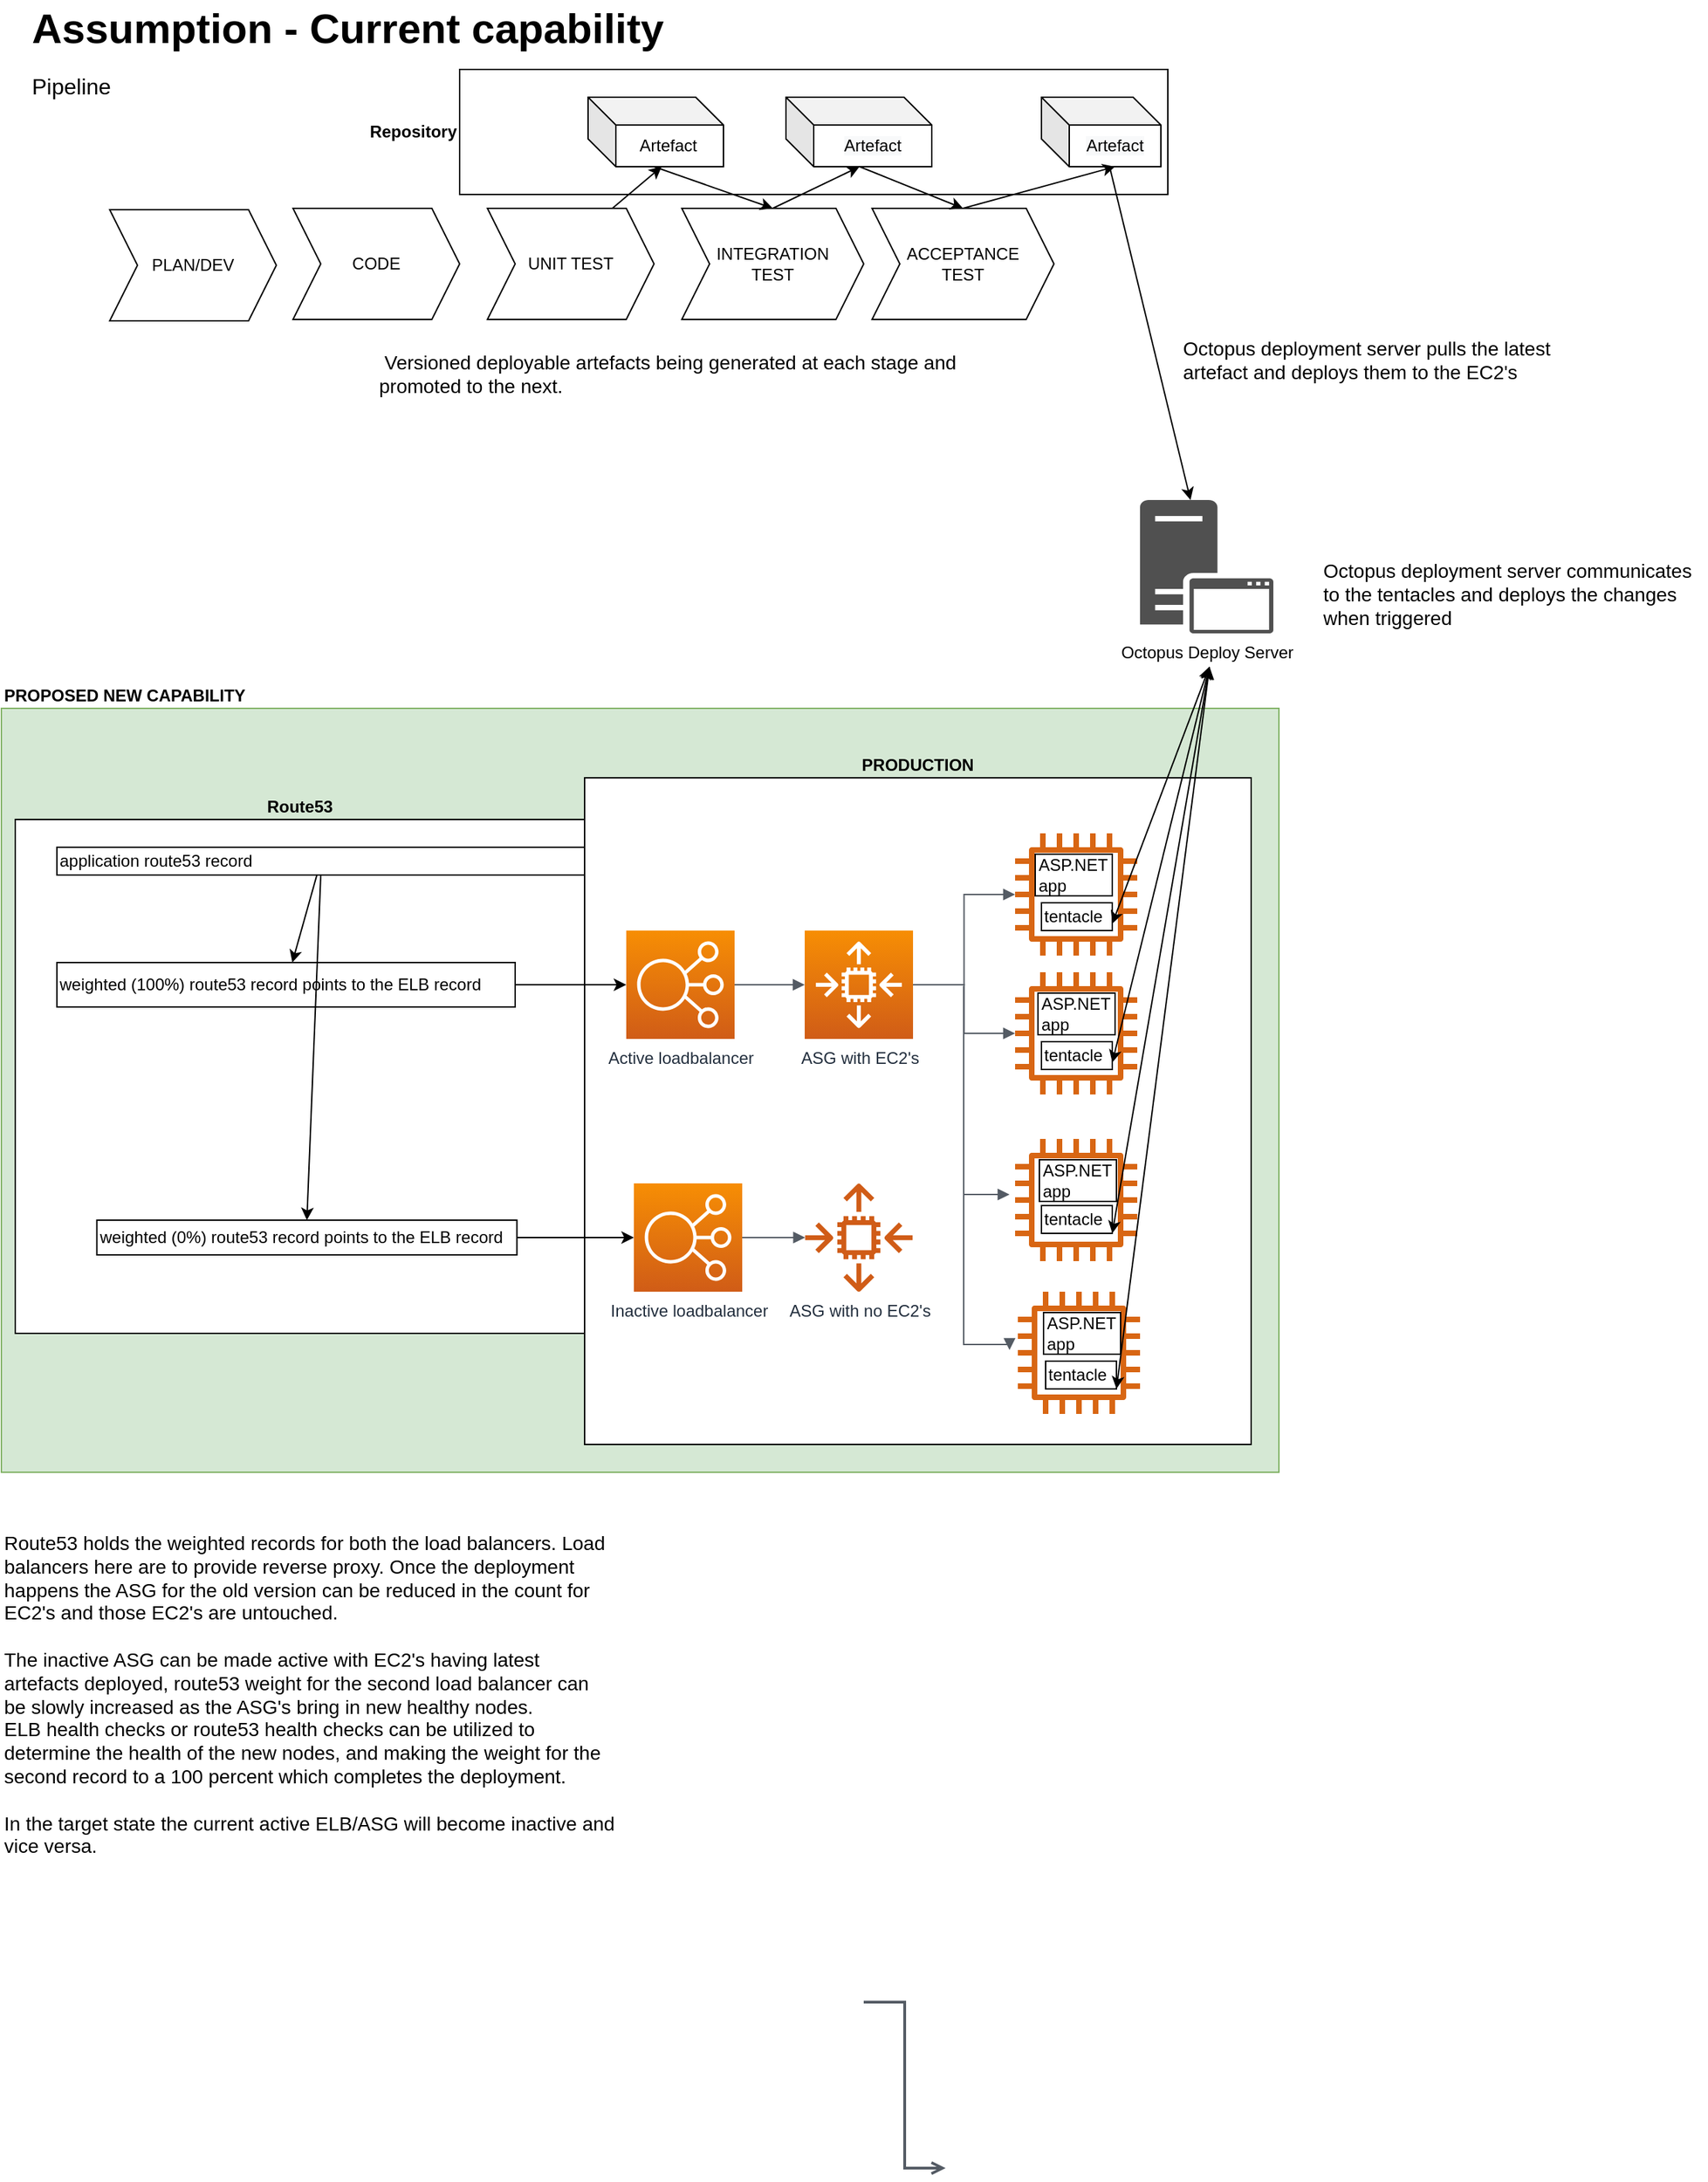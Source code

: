 <mxfile version="13.7.7" type="github" pages="2">
  <diagram id="Ht1M8jgEwFfnCIfOTk4-" name="Solution-1">
    <mxGraphModel dx="782" dy="469" grid="1" gridSize="10" guides="1" tooltips="1" connect="1" arrows="1" fold="1" page="1" pageScale="1" pageWidth="1169" pageHeight="827" math="0" shadow="0">
      <root>
        <mxCell id="0" />
        <mxCell id="1" parent="0" />
        <mxCell id="fXW_CVcF90TKpjmfVYOq-1" value="PROPOSED NEW CAPABILITY" style="rounded=0;whiteSpace=wrap;html=1;align=left;labelPosition=center;verticalLabelPosition=top;verticalAlign=bottom;fontStyle=1;fillColor=#d5e8d4;strokeColor=#82b366;" vertex="1" parent="1">
          <mxGeometry x="20" y="540" width="920" height="550" as="geometry" />
        </mxCell>
        <mxCell id="2vR9hvd_AX73qNvxzZPH-1" value="PRODUCTION" style="whiteSpace=wrap;html=1;aspect=fixed;align=center;fontStyle=1;labelPosition=center;verticalLabelPosition=top;verticalAlign=bottom;" vertex="1" parent="1">
          <mxGeometry x="440" y="590" width="480" height="480" as="geometry" />
        </mxCell>
        <mxCell id="VLLBcXMZJe62vzT6Zpj2-23" value="Repository" style="rounded=0;whiteSpace=wrap;html=1;align=right;labelPosition=left;verticalLabelPosition=middle;verticalAlign=middle;fontStyle=1" vertex="1" parent="1">
          <mxGeometry x="350" y="80" width="510" height="90" as="geometry" />
        </mxCell>
        <mxCell id="-QjtrjUzRDEMRZ5MF8oH-47" value="Assumption - Current capability" style="text;html=1;resizable=0;points=[];autosize=1;align=left;verticalAlign=top;spacingTop=-4;fontSize=30;fontStyle=1" parent="1" vertex="1">
          <mxGeometry x="40" y="30" width="470" height="40" as="geometry" />
        </mxCell>
        <mxCell id="-QjtrjUzRDEMRZ5MF8oH-48" value="Pipeline" style="text;html=1;resizable=0;points=[];autosize=1;align=left;verticalAlign=top;spacingTop=-4;fontSize=16" parent="1" vertex="1">
          <mxGeometry x="40" y="80" width="70" height="20" as="geometry" />
        </mxCell>
        <mxCell id="jZVaUwOg5UY3L9NAnvdq-49" value="" style="edgeStyle=elbowEdgeStyle;rounded=0;orthogonalLoop=1;jettySize=auto;html=1;endArrow=open;endFill=0;strokeColor=#545B64;strokeWidth=2;fontSize=14;" parent="1" edge="1">
          <mxGeometry relative="1" as="geometry">
            <mxPoint x="700" y="1591" as="targetPoint" />
            <mxPoint x="641" y="1471.5" as="sourcePoint" />
          </mxGeometry>
        </mxCell>
        <mxCell id="VLLBcXMZJe62vzT6Zpj2-1" value="PLAN/DEV&lt;br&gt;" style="shape=step;perimeter=stepPerimeter;whiteSpace=wrap;html=1;fixedSize=1;" vertex="1" parent="1">
          <mxGeometry x="98" y="181" width="120" height="80" as="geometry" />
        </mxCell>
        <mxCell id="VLLBcXMZJe62vzT6Zpj2-2" value="CODE" style="shape=step;perimeter=stepPerimeter;whiteSpace=wrap;html=1;fixedSize=1;" vertex="1" parent="1">
          <mxGeometry x="230" y="180" width="120" height="80" as="geometry" />
        </mxCell>
        <mxCell id="VLLBcXMZJe62vzT6Zpj2-3" value="UNIT TEST" style="shape=step;perimeter=stepPerimeter;whiteSpace=wrap;html=1;fixedSize=1;" vertex="1" parent="1">
          <mxGeometry x="370" y="180" width="120" height="80" as="geometry" />
        </mxCell>
        <mxCell id="VLLBcXMZJe62vzT6Zpj2-4" value="INTEGRATION&lt;br&gt;TEST" style="shape=step;perimeter=stepPerimeter;whiteSpace=wrap;html=1;fixedSize=1;" vertex="1" parent="1">
          <mxGeometry x="510" y="180" width="131" height="80" as="geometry" />
        </mxCell>
        <mxCell id="VLLBcXMZJe62vzT6Zpj2-5" value="ACCEPTANCE&lt;br&gt;TEST" style="shape=step;perimeter=stepPerimeter;whiteSpace=wrap;html=1;fixedSize=1;" vertex="1" parent="1">
          <mxGeometry x="647" y="180" width="131" height="80" as="geometry" />
        </mxCell>
        <mxCell id="VLLBcXMZJe62vzT6Zpj2-6" value="Artefact&amp;nbsp;" style="shape=cube;whiteSpace=wrap;html=1;boundedLbl=1;backgroundOutline=1;darkOpacity=0.05;darkOpacity2=0.1;" vertex="1" parent="1">
          <mxGeometry x="442.5" y="100" width="97.5" height="50" as="geometry" />
        </mxCell>
        <mxCell id="VLLBcXMZJe62vzT6Zpj2-7" value="&#xa;&#xa;&lt;span style=&quot;color: rgb(0, 0, 0); font-family: helvetica; font-size: 12px; font-style: normal; font-weight: 400; letter-spacing: normal; text-align: center; text-indent: 0px; text-transform: none; word-spacing: 0px; background-color: rgb(248, 249, 250); display: inline; float: none;&quot;&gt;Artefact&lt;/span&gt;&#xa;&#xa;" style="shape=cube;whiteSpace=wrap;html=1;boundedLbl=1;backgroundOutline=1;darkOpacity=0.05;darkOpacity2=0.1;" vertex="1" parent="1">
          <mxGeometry x="585" y="100" width="105" height="50" as="geometry" />
        </mxCell>
        <mxCell id="VLLBcXMZJe62vzT6Zpj2-8" value="&#xa;&#xa;&lt;span style=&quot;color: rgb(0, 0, 0); font-family: helvetica; font-size: 12px; font-style: normal; font-weight: 400; letter-spacing: normal; text-align: center; text-indent: 0px; text-transform: none; word-spacing: 0px; background-color: rgb(248, 249, 250); display: inline; float: none;&quot;&gt;Artefact&lt;/span&gt;&#xa;&#xa;" style="shape=cube;whiteSpace=wrap;html=1;boundedLbl=1;backgroundOutline=1;darkOpacity=0.05;darkOpacity2=0.1;" vertex="1" parent="1">
          <mxGeometry x="769" y="100" width="86" height="50" as="geometry" />
        </mxCell>
        <mxCell id="VLLBcXMZJe62vzT6Zpj2-25" value="" style="endArrow=classic;html=1;strokeColor=#000000;exitX=0.75;exitY=0;exitDx=0;exitDy=0;entryX=0;entryY=0;entryDx=53;entryDy=50;entryPerimeter=0;" edge="1" parent="1" source="VLLBcXMZJe62vzT6Zpj2-3" target="VLLBcXMZJe62vzT6Zpj2-6">
          <mxGeometry width="50" height="50" relative="1" as="geometry">
            <mxPoint x="470" y="250" as="sourcePoint" />
            <mxPoint x="520" y="200" as="targetPoint" />
          </mxGeometry>
        </mxCell>
        <mxCell id="VLLBcXMZJe62vzT6Zpj2-26" value="" style="endArrow=classic;html=1;strokeColor=#000000;entryX=0.5;entryY=0;entryDx=0;entryDy=0;" edge="1" parent="1" target="VLLBcXMZJe62vzT6Zpj2-4">
          <mxGeometry width="50" height="50" relative="1" as="geometry">
            <mxPoint x="490" y="150" as="sourcePoint" />
            <mxPoint x="520" y="200" as="targetPoint" />
          </mxGeometry>
        </mxCell>
        <mxCell id="VLLBcXMZJe62vzT6Zpj2-27" value="" style="endArrow=classic;html=1;strokeColor=#000000;exitX=0.5;exitY=0;exitDx=0;exitDy=0;entryX=0;entryY=0;entryDx=53;entryDy=50;entryPerimeter=0;" edge="1" parent="1" source="VLLBcXMZJe62vzT6Zpj2-4" target="VLLBcXMZJe62vzT6Zpj2-7">
          <mxGeometry width="50" height="50" relative="1" as="geometry">
            <mxPoint x="470" y="250" as="sourcePoint" />
            <mxPoint x="520" y="200" as="targetPoint" />
          </mxGeometry>
        </mxCell>
        <mxCell id="VLLBcXMZJe62vzT6Zpj2-28" value="" style="endArrow=classic;html=1;strokeColor=#000000;exitX=0;exitY=0;exitDx=53;exitDy=50;entryX=0.5;entryY=0;entryDx=0;entryDy=0;exitPerimeter=0;" edge="1" parent="1" source="VLLBcXMZJe62vzT6Zpj2-7" target="VLLBcXMZJe62vzT6Zpj2-5">
          <mxGeometry width="50" height="50" relative="1" as="geometry">
            <mxPoint x="470" y="250" as="sourcePoint" />
            <mxPoint x="520" y="200" as="targetPoint" />
          </mxGeometry>
        </mxCell>
        <mxCell id="VLLBcXMZJe62vzT6Zpj2-29" value="" style="endArrow=classic;html=1;strokeColor=#000000;exitX=0.5;exitY=0;exitDx=0;exitDy=0;entryX=0;entryY=0;entryDx=53;entryDy=50;entryPerimeter=0;" edge="1" parent="1" source="VLLBcXMZJe62vzT6Zpj2-5" target="VLLBcXMZJe62vzT6Zpj2-8">
          <mxGeometry width="50" height="50" relative="1" as="geometry">
            <mxPoint x="470" y="250" as="sourcePoint" />
            <mxPoint x="520" y="200" as="targetPoint" />
          </mxGeometry>
        </mxCell>
        <mxCell id="VLLBcXMZJe62vzT6Zpj2-30" value="&amp;nbsp;Versioned deployable artefacts being generated at each stage and&amp;nbsp; promoted to the next." style="text;html=1;align=left;verticalAlign=top;spacingTop=-4;fontSize=14;labelBackgroundColor=none;whiteSpace=wrap;" vertex="1" parent="1">
          <mxGeometry x="290" y="280" width="449" height="70" as="geometry" />
        </mxCell>
        <mxCell id="VLLBcXMZJe62vzT6Zpj2-31" value="Octopus Deploy Server" style="pointerEvents=1;shadow=0;dashed=0;html=1;strokeColor=none;fillColor=#505050;labelPosition=center;verticalLabelPosition=bottom;verticalAlign=top;outlineConnect=0;align=center;shape=mxgraph.office.servers.application_server;" vertex="1" parent="1">
          <mxGeometry x="840" y="390" width="96" height="96" as="geometry" />
        </mxCell>
        <mxCell id="VLLBcXMZJe62vzT6Zpj2-32" value="" style="endArrow=classic;html=1;strokeColor=#000000;" edge="1" parent="1" source="VLLBcXMZJe62vzT6Zpj2-8" target="VLLBcXMZJe62vzT6Zpj2-31">
          <mxGeometry width="50" height="50" relative="1" as="geometry">
            <mxPoint x="540" y="350" as="sourcePoint" />
            <mxPoint x="590" y="300" as="targetPoint" />
          </mxGeometry>
        </mxCell>
        <mxCell id="VLLBcXMZJe62vzT6Zpj2-33" value="Octopus deployment server pulls the latest artefact and deploys them to the EC2&#39;s" style="text;html=1;align=left;verticalAlign=top;spacingTop=-4;fontSize=14;labelBackgroundColor=none;whiteSpace=wrap;rotation=0;" vertex="1" parent="1">
          <mxGeometry x="869" y="270" width="278" height="50" as="geometry" />
        </mxCell>
        <mxCell id="VLLBcXMZJe62vzT6Zpj2-34" value="" style="outlineConnect=0;fontColor=#232F3E;gradientColor=none;fillColor=#D86613;strokeColor=none;dashed=0;verticalLabelPosition=bottom;verticalAlign=top;align=center;html=1;fontSize=12;fontStyle=0;aspect=fixed;pointerEvents=1;shape=mxgraph.aws4.instance2;" vertex="1" parent="1">
          <mxGeometry x="750" y="630" width="88" height="88" as="geometry" />
        </mxCell>
        <mxCell id="VLLBcXMZJe62vzT6Zpj2-35" value="" style="outlineConnect=0;fontColor=#232F3E;gradientColor=none;fillColor=#D86613;strokeColor=none;dashed=0;verticalLabelPosition=bottom;verticalAlign=top;align=center;html=1;fontSize=12;fontStyle=0;aspect=fixed;pointerEvents=1;shape=mxgraph.aws4.instance2;" vertex="1" parent="1">
          <mxGeometry x="750" y="730" width="88" height="88" as="geometry" />
        </mxCell>
        <mxCell id="VLLBcXMZJe62vzT6Zpj2-36" value="" style="outlineConnect=0;fontColor=#232F3E;gradientColor=none;fillColor=#D86613;strokeColor=none;dashed=0;verticalLabelPosition=bottom;verticalAlign=top;align=center;html=1;fontSize=12;fontStyle=0;aspect=fixed;pointerEvents=1;shape=mxgraph.aws4.instance2;" vertex="1" parent="1">
          <mxGeometry x="750" y="850" width="88" height="88" as="geometry" />
        </mxCell>
        <mxCell id="VLLBcXMZJe62vzT6Zpj2-37" value="" style="outlineConnect=0;fontColor=#232F3E;gradientColor=none;fillColor=#D86613;strokeColor=none;dashed=0;verticalLabelPosition=bottom;verticalAlign=top;align=center;html=1;fontSize=12;fontStyle=0;aspect=fixed;pointerEvents=1;shape=mxgraph.aws4.instance2;" vertex="1" parent="1">
          <mxGeometry x="752" y="960" width="88" height="88" as="geometry" />
        </mxCell>
        <mxCell id="VLLBcXMZJe62vzT6Zpj2-40" value="tentacle" style="rounded=0;whiteSpace=wrap;html=1;align=left;" vertex="1" parent="1">
          <mxGeometry x="769" y="680" width="51" height="20" as="geometry" />
        </mxCell>
        <mxCell id="VLLBcXMZJe62vzT6Zpj2-42" value="&lt;span&gt;tentacle&lt;/span&gt;" style="rounded=0;whiteSpace=wrap;html=1;align=left;" vertex="1" parent="1">
          <mxGeometry x="769" y="780" width="51" height="20" as="geometry" />
        </mxCell>
        <mxCell id="VLLBcXMZJe62vzT6Zpj2-47" value="&lt;span&gt;tentacle&lt;/span&gt;" style="rounded=0;whiteSpace=wrap;html=1;align=left;" vertex="1" parent="1">
          <mxGeometry x="769" y="898" width="51" height="20" as="geometry" />
        </mxCell>
        <mxCell id="VLLBcXMZJe62vzT6Zpj2-49" value="&lt;span&gt;tentacle&lt;/span&gt;" style="rounded=0;whiteSpace=wrap;html=1;align=left;" vertex="1" parent="1">
          <mxGeometry x="772" y="1010" width="51" height="20" as="geometry" />
        </mxCell>
        <mxCell id="VLLBcXMZJe62vzT6Zpj2-50" value="" style="endArrow=classic;startArrow=classic;html=1;strokeColor=#000000;exitX=1;exitY=0.75;exitDx=0;exitDy=0;" edge="1" parent="1" source="VLLBcXMZJe62vzT6Zpj2-40">
          <mxGeometry width="50" height="50" relative="1" as="geometry">
            <mxPoint x="840" y="560" as="sourcePoint" />
            <mxPoint x="890" y="510" as="targetPoint" />
          </mxGeometry>
        </mxCell>
        <mxCell id="VLLBcXMZJe62vzT6Zpj2-51" value="" style="endArrow=classic;startArrow=classic;html=1;strokeColor=#000000;exitX=1;exitY=0.75;exitDx=0;exitDy=0;" edge="1" parent="1" source="VLLBcXMZJe62vzT6Zpj2-42">
          <mxGeometry width="50" height="50" relative="1" as="geometry">
            <mxPoint x="830" y="705" as="sourcePoint" />
            <mxPoint x="890" y="510" as="targetPoint" />
          </mxGeometry>
        </mxCell>
        <mxCell id="VLLBcXMZJe62vzT6Zpj2-52" value="" style="endArrow=classic;startArrow=classic;html=1;strokeColor=#000000;exitX=1;exitY=1;exitDx=0;exitDy=0;" edge="1" parent="1" source="VLLBcXMZJe62vzT6Zpj2-47">
          <mxGeometry width="50" height="50" relative="1" as="geometry">
            <mxPoint x="840" y="715" as="sourcePoint" />
            <mxPoint x="890" y="510" as="targetPoint" />
          </mxGeometry>
        </mxCell>
        <mxCell id="VLLBcXMZJe62vzT6Zpj2-53" value="" style="endArrow=classic;startArrow=classic;html=1;strokeColor=#000000;exitX=1;exitY=1;exitDx=0;exitDy=0;" edge="1" parent="1" source="VLLBcXMZJe62vzT6Zpj2-49">
          <mxGeometry width="50" height="50" relative="1" as="geometry">
            <mxPoint x="850" y="725" as="sourcePoint" />
            <mxPoint x="890" y="510" as="targetPoint" />
          </mxGeometry>
        </mxCell>
        <mxCell id="VLLBcXMZJe62vzT6Zpj2-55" value="Octopus deployment server communicates to the tentacles and deploys the changes when triggered" style="text;html=1;align=left;verticalAlign=top;spacingTop=-4;fontSize=14;labelBackgroundColor=none;whiteSpace=wrap;" vertex="1" parent="1">
          <mxGeometry x="970" y="430" width="278" height="60" as="geometry" />
        </mxCell>
        <mxCell id="VLLBcXMZJe62vzT6Zpj2-56" value="ASP.NET&lt;br&gt;app" style="rounded=0;whiteSpace=wrap;html=1;align=left;" vertex="1" parent="1">
          <mxGeometry x="764.5" y="645" width="55.5" height="30" as="geometry" />
        </mxCell>
        <mxCell id="VLLBcXMZJe62vzT6Zpj2-57" value="ASP.NET&lt;br&gt;app" style="rounded=0;whiteSpace=wrap;html=1;align=left;" vertex="1" parent="1">
          <mxGeometry x="766.5" y="745" width="55.5" height="30" as="geometry" />
        </mxCell>
        <mxCell id="VLLBcXMZJe62vzT6Zpj2-58" value="ASP.NET&lt;br&gt;app" style="rounded=0;whiteSpace=wrap;html=1;align=left;" vertex="1" parent="1">
          <mxGeometry x="767.5" y="865" width="55.5" height="30" as="geometry" />
        </mxCell>
        <mxCell id="VLLBcXMZJe62vzT6Zpj2-59" value="ASP.NET&lt;br&gt;app" style="rounded=0;whiteSpace=wrap;html=1;align=left;" vertex="1" parent="1">
          <mxGeometry x="770.5" y="975" width="55.5" height="30" as="geometry" />
        </mxCell>
        <mxCell id="VLLBcXMZJe62vzT6Zpj2-60" value="ASG with EC2&#39;s" style="outlineConnect=0;fontColor=#232F3E;gradientColor=#F78E04;gradientDirection=north;fillColor=#D05C17;strokeColor=#ffffff;dashed=0;verticalLabelPosition=bottom;verticalAlign=top;align=center;html=1;fontSize=12;fontStyle=0;aspect=fixed;shape=mxgraph.aws4.resourceIcon;resIcon=mxgraph.aws4.auto_scaling2;" vertex="1" parent="1">
          <mxGeometry x="598.5" y="700" width="78" height="78" as="geometry" />
        </mxCell>
        <mxCell id="VLLBcXMZJe62vzT6Zpj2-61" value="ASG with no EC2&#39;s" style="outlineConnect=0;fontColor=#232F3E;gradientColor=none;fillColor=#D05C17;strokeColor=none;dashed=0;verticalLabelPosition=bottom;verticalAlign=top;align=center;html=1;fontSize=12;fontStyle=0;aspect=fixed;pointerEvents=1;shape=mxgraph.aws4.auto_scaling2;" vertex="1" parent="1">
          <mxGeometry x="598.5" y="882" width="78" height="78" as="geometry" />
        </mxCell>
        <mxCell id="VLLBcXMZJe62vzT6Zpj2-62" value="Active loadbalancer" style="outlineConnect=0;fontColor=#232F3E;gradientColor=#F78E04;gradientDirection=north;fillColor=#D05C17;strokeColor=#ffffff;dashed=0;verticalLabelPosition=bottom;verticalAlign=top;align=center;html=1;fontSize=12;fontStyle=0;aspect=fixed;shape=mxgraph.aws4.resourceIcon;resIcon=mxgraph.aws4.elastic_load_balancing;" vertex="1" parent="1">
          <mxGeometry x="470" y="700" width="78" height="78" as="geometry" />
        </mxCell>
        <mxCell id="VLLBcXMZJe62vzT6Zpj2-63" value="Inactive loadbalancer" style="outlineConnect=0;fontColor=#232F3E;gradientColor=#F78E04;gradientDirection=north;fillColor=#D05C17;strokeColor=#ffffff;dashed=0;verticalLabelPosition=bottom;verticalAlign=top;align=center;html=1;fontSize=12;fontStyle=0;aspect=fixed;shape=mxgraph.aws4.resourceIcon;resIcon=mxgraph.aws4.elastic_load_balancing;" vertex="1" parent="1">
          <mxGeometry x="475.5" y="882" width="78" height="78" as="geometry" />
        </mxCell>
        <mxCell id="VLLBcXMZJe62vzT6Zpj2-64" value="" style="edgeStyle=orthogonalEdgeStyle;html=1;endArrow=block;elbow=vertical;startArrow=none;endFill=1;strokeColor=#545B64;rounded=0;" edge="1" parent="1" source="VLLBcXMZJe62vzT6Zpj2-62" target="VLLBcXMZJe62vzT6Zpj2-60">
          <mxGeometry width="100" relative="1" as="geometry">
            <mxPoint x="480" y="810" as="sourcePoint" />
            <mxPoint x="580" y="810" as="targetPoint" />
          </mxGeometry>
        </mxCell>
        <mxCell id="VLLBcXMZJe62vzT6Zpj2-66" value="" style="edgeStyle=orthogonalEdgeStyle;html=1;endArrow=block;elbow=vertical;startArrow=none;endFill=1;strokeColor=#545B64;rounded=0;" edge="1" parent="1" source="VLLBcXMZJe62vzT6Zpj2-60" target="VLLBcXMZJe62vzT6Zpj2-34">
          <mxGeometry width="100" relative="1" as="geometry">
            <mxPoint x="710" y="660" as="sourcePoint" />
            <mxPoint x="760.5" y="660" as="targetPoint" />
          </mxGeometry>
        </mxCell>
        <mxCell id="VLLBcXMZJe62vzT6Zpj2-67" value="" style="edgeStyle=orthogonalEdgeStyle;html=1;endArrow=block;elbow=vertical;startArrow=none;endFill=1;strokeColor=#545B64;rounded=0;" edge="1" parent="1" source="VLLBcXMZJe62vzT6Zpj2-60" target="VLLBcXMZJe62vzT6Zpj2-35">
          <mxGeometry width="100" relative="1" as="geometry">
            <mxPoint x="710" y="790" as="sourcePoint" />
            <mxPoint x="760.5" y="790" as="targetPoint" />
          </mxGeometry>
        </mxCell>
        <mxCell id="VLLBcXMZJe62vzT6Zpj2-68" value="" style="edgeStyle=orthogonalEdgeStyle;html=1;endArrow=block;elbow=vertical;startArrow=none;endFill=1;strokeColor=#545B64;rounded=0;" edge="1" parent="1">
          <mxGeometry width="100" relative="1" as="geometry">
            <mxPoint x="713" y="740" as="sourcePoint" />
            <mxPoint x="746" y="890" as="targetPoint" />
            <Array as="points">
              <mxPoint x="713" y="890" />
            </Array>
          </mxGeometry>
        </mxCell>
        <mxCell id="VLLBcXMZJe62vzT6Zpj2-69" value="" style="edgeStyle=orthogonalEdgeStyle;html=1;endArrow=block;elbow=vertical;startArrow=none;endFill=1;strokeColor=#545B64;rounded=0;" edge="1" parent="1">
          <mxGeometry width="100" relative="1" as="geometry">
            <mxPoint x="713" y="740" as="sourcePoint" />
            <mxPoint x="746" y="1002" as="targetPoint" />
            <Array as="points">
              <mxPoint x="713" y="998" />
              <mxPoint x="746" y="998" />
            </Array>
          </mxGeometry>
        </mxCell>
        <mxCell id="VLLBcXMZJe62vzT6Zpj2-70" value="" style="edgeStyle=orthogonalEdgeStyle;html=1;endArrow=block;elbow=vertical;startArrow=none;endFill=1;strokeColor=#545B64;rounded=0;" edge="1" parent="1" source="VLLBcXMZJe62vzT6Zpj2-63" target="VLLBcXMZJe62vzT6Zpj2-61">
          <mxGeometry width="100" relative="1" as="geometry">
            <mxPoint x="558" y="749" as="sourcePoint" />
            <mxPoint x="608.5" y="749" as="targetPoint" />
          </mxGeometry>
        </mxCell>
        <mxCell id="VLLBcXMZJe62vzT6Zpj2-72" value="Route53" style="rounded=0;whiteSpace=wrap;html=1;align=center;fontStyle=1;labelPosition=center;verticalLabelPosition=top;verticalAlign=bottom;" vertex="1" parent="1">
          <mxGeometry x="30" y="620" width="410" height="370" as="geometry" />
        </mxCell>
        <mxCell id="VLLBcXMZJe62vzT6Zpj2-73" value="application route53 record" style="rounded=0;whiteSpace=wrap;html=1;align=left;" vertex="1" parent="1">
          <mxGeometry x="60" y="640" width="380" height="20" as="geometry" />
        </mxCell>
        <mxCell id="VLLBcXMZJe62vzT6Zpj2-74" value="weighted (100%) route53 record points to the ELB record" style="rounded=0;whiteSpace=wrap;html=1;align=left;" vertex="1" parent="1">
          <mxGeometry x="60" y="723" width="330" height="32" as="geometry" />
        </mxCell>
        <mxCell id="VLLBcXMZJe62vzT6Zpj2-75" value="weighted (0%) route53 record points to the ELB record&amp;nbsp;" style="rounded=0;whiteSpace=wrap;html=1;align=left;" vertex="1" parent="1">
          <mxGeometry x="88.75" y="908.5" width="302.5" height="25" as="geometry" />
        </mxCell>
        <mxCell id="VLLBcXMZJe62vzT6Zpj2-76" value="" style="endArrow=classic;html=1;strokeColor=#000000;" edge="1" parent="1" source="VLLBcXMZJe62vzT6Zpj2-73" target="VLLBcXMZJe62vzT6Zpj2-74">
          <mxGeometry width="50" height="50" relative="1" as="geometry">
            <mxPoint x="170" y="850" as="sourcePoint" />
            <mxPoint x="220" y="800" as="targetPoint" />
          </mxGeometry>
        </mxCell>
        <mxCell id="VLLBcXMZJe62vzT6Zpj2-77" value="" style="endArrow=classic;html=1;strokeColor=#000000;entryX=0.5;entryY=0;entryDx=0;entryDy=0;" edge="1" parent="1" target="VLLBcXMZJe62vzT6Zpj2-75">
          <mxGeometry width="50" height="50" relative="1" as="geometry">
            <mxPoint x="250" y="660" as="sourcePoint" />
            <mxPoint x="220" y="800" as="targetPoint" />
          </mxGeometry>
        </mxCell>
        <mxCell id="VLLBcXMZJe62vzT6Zpj2-78" value="" style="endArrow=classic;html=1;strokeColor=#000000;exitX=1;exitY=0.5;exitDx=0;exitDy=0;" edge="1" parent="1" source="VLLBcXMZJe62vzT6Zpj2-74" target="VLLBcXMZJe62vzT6Zpj2-62">
          <mxGeometry width="50" height="50" relative="1" as="geometry">
            <mxPoint x="170" y="850" as="sourcePoint" />
            <mxPoint x="220" y="800" as="targetPoint" />
          </mxGeometry>
        </mxCell>
        <mxCell id="VLLBcXMZJe62vzT6Zpj2-79" value="" style="endArrow=classic;html=1;strokeColor=#000000;exitX=1;exitY=0.5;exitDx=0;exitDy=0;" edge="1" parent="1" source="VLLBcXMZJe62vzT6Zpj2-75" target="VLLBcXMZJe62vzT6Zpj2-63">
          <mxGeometry width="50" height="50" relative="1" as="geometry">
            <mxPoint x="170" y="850" as="sourcePoint" />
            <mxPoint x="220" y="800" as="targetPoint" />
          </mxGeometry>
        </mxCell>
        <mxCell id="VLLBcXMZJe62vzT6Zpj2-80" value="Route53 holds the weighted records for both the load balancers. Load balancers here are to provide reverse proxy. Once the deployment happens the ASG for the old version can be reduced in the count for EC2&#39;s and those EC2&#39;s are untouched.&lt;br&gt;&amp;nbsp;&lt;br&gt;The inactive ASG can be made active with EC2&#39;s having latest artefacts deployed, route53 weight for the second load balancer can be slowly increased as the ASG&#39;s bring in new healthy nodes.&lt;br&gt;ELB health checks or route53 health checks can be utilized to determine the health of the new nodes, and making the weight for the second record to a 100 percent which completes the deployment.&lt;br&gt;&lt;br&gt;In the target state the current active ELB/ASG will become inactive and vice versa." style="text;html=1;align=left;verticalAlign=top;spacingTop=-4;fontSize=14;labelBackgroundColor=none;whiteSpace=wrap;" vertex="1" parent="1">
          <mxGeometry x="20" y="1130" width="442" height="230" as="geometry" />
        </mxCell>
      </root>
    </mxGraphModel>
  </diagram>
  <diagram id="o0zNAadzB0BZ8VcfFKXI" name="Solution-2">
    <mxGraphModel dx="782" dy="469" grid="1" gridSize="10" guides="1" tooltips="1" connect="1" arrows="1" fold="1" page="1" pageScale="1" pageWidth="827" pageHeight="1169" math="0" shadow="0">
      <root>
        <mxCell id="WI4aho6z8Xlh3h6VnirR-0" />
        <mxCell id="WI4aho6z8Xlh3h6VnirR-1" parent="WI4aho6z8Xlh3h6VnirR-0" />
        <mxCell id="o-yrnGxfnzRKcrf6nKjl-1" value="PRE-PROD" style="whiteSpace=wrap;html=1;aspect=fixed;align=center;fontStyle=1;labelPosition=center;verticalLabelPosition=top;verticalAlign=bottom;" vertex="1" parent="WI4aho6z8Xlh3h6VnirR-1">
          <mxGeometry x="460" y="1200" width="460" height="460" as="geometry" />
        </mxCell>
        <mxCell id="LQyiZ6LF-OjafbhPByDD-18" value="PRODUCTION" style="whiteSpace=wrap;html=1;aspect=fixed;align=center;fontStyle=1;labelPosition=center;verticalLabelPosition=top;verticalAlign=bottom;" vertex="1" parent="WI4aho6z8Xlh3h6VnirR-1">
          <mxGeometry x="460" y="620" width="460" height="460" as="geometry" />
        </mxCell>
        <mxCell id="O7zRid36dls9oC1l155X-0" value="Repository" style="rounded=0;whiteSpace=wrap;html=1;align=right;labelPosition=left;verticalLabelPosition=middle;verticalAlign=middle;fontStyle=1" vertex="1" parent="WI4aho6z8Xlh3h6VnirR-1">
          <mxGeometry x="350" y="80" width="510" height="90" as="geometry" />
        </mxCell>
        <mxCell id="O7zRid36dls9oC1l155X-1" value="Assumption - Current capability" style="text;html=1;resizable=0;points=[];autosize=1;align=left;verticalAlign=top;spacingTop=-4;fontSize=30;fontStyle=1" vertex="1" parent="WI4aho6z8Xlh3h6VnirR-1">
          <mxGeometry x="40" y="30" width="470" height="40" as="geometry" />
        </mxCell>
        <mxCell id="O7zRid36dls9oC1l155X-2" value="Pipeline" style="text;html=1;resizable=0;points=[];autosize=1;align=left;verticalAlign=top;spacingTop=-4;fontSize=16" vertex="1" parent="WI4aho6z8Xlh3h6VnirR-1">
          <mxGeometry x="40" y="80" width="70" height="20" as="geometry" />
        </mxCell>
        <mxCell id="O7zRid36dls9oC1l155X-4" value="PLAN/DEV&lt;br&gt;" style="shape=step;perimeter=stepPerimeter;whiteSpace=wrap;html=1;fixedSize=1;" vertex="1" parent="WI4aho6z8Xlh3h6VnirR-1">
          <mxGeometry x="98" y="181" width="120" height="80" as="geometry" />
        </mxCell>
        <mxCell id="O7zRid36dls9oC1l155X-5" value="CODE" style="shape=step;perimeter=stepPerimeter;whiteSpace=wrap;html=1;fixedSize=1;" vertex="1" parent="WI4aho6z8Xlh3h6VnirR-1">
          <mxGeometry x="230" y="180" width="120" height="80" as="geometry" />
        </mxCell>
        <mxCell id="O7zRid36dls9oC1l155X-6" value="UNIT TEST" style="shape=step;perimeter=stepPerimeter;whiteSpace=wrap;html=1;fixedSize=1;" vertex="1" parent="WI4aho6z8Xlh3h6VnirR-1">
          <mxGeometry x="370" y="180" width="120" height="80" as="geometry" />
        </mxCell>
        <mxCell id="O7zRid36dls9oC1l155X-7" value="INTEGRATION&lt;br&gt;TEST" style="shape=step;perimeter=stepPerimeter;whiteSpace=wrap;html=1;fixedSize=1;" vertex="1" parent="WI4aho6z8Xlh3h6VnirR-1">
          <mxGeometry x="510" y="180" width="131" height="80" as="geometry" />
        </mxCell>
        <mxCell id="O7zRid36dls9oC1l155X-8" value="ACCEPTANCE&lt;br&gt;TEST" style="shape=step;perimeter=stepPerimeter;whiteSpace=wrap;html=1;fixedSize=1;" vertex="1" parent="WI4aho6z8Xlh3h6VnirR-1">
          <mxGeometry x="647" y="180" width="131" height="80" as="geometry" />
        </mxCell>
        <mxCell id="O7zRid36dls9oC1l155X-9" value="Artefact&amp;nbsp;" style="shape=cube;whiteSpace=wrap;html=1;boundedLbl=1;backgroundOutline=1;darkOpacity=0.05;darkOpacity2=0.1;" vertex="1" parent="WI4aho6z8Xlh3h6VnirR-1">
          <mxGeometry x="442.5" y="100" width="97.5" height="50" as="geometry" />
        </mxCell>
        <mxCell id="O7zRid36dls9oC1l155X-10" value="&#xa;&#xa;&lt;span style=&quot;color: rgb(0, 0, 0); font-family: helvetica; font-size: 12px; font-style: normal; font-weight: 400; letter-spacing: normal; text-align: center; text-indent: 0px; text-transform: none; word-spacing: 0px; background-color: rgb(248, 249, 250); display: inline; float: none;&quot;&gt;Artefact&lt;/span&gt;&#xa;&#xa;" style="shape=cube;whiteSpace=wrap;html=1;boundedLbl=1;backgroundOutline=1;darkOpacity=0.05;darkOpacity2=0.1;" vertex="1" parent="WI4aho6z8Xlh3h6VnirR-1">
          <mxGeometry x="585" y="100" width="105" height="50" as="geometry" />
        </mxCell>
        <mxCell id="O7zRid36dls9oC1l155X-11" value="&#xa;&#xa;&lt;span style=&quot;color: rgb(0, 0, 0); font-family: helvetica; font-size: 12px; font-style: normal; font-weight: 400; letter-spacing: normal; text-align: center; text-indent: 0px; text-transform: none; word-spacing: 0px; background-color: rgb(248, 249, 250); display: inline; float: none;&quot;&gt;Artefact&lt;/span&gt;&#xa;&#xa;" style="shape=cube;whiteSpace=wrap;html=1;boundedLbl=1;backgroundOutline=1;darkOpacity=0.05;darkOpacity2=0.1;" vertex="1" parent="WI4aho6z8Xlh3h6VnirR-1">
          <mxGeometry x="769" y="100" width="86" height="50" as="geometry" />
        </mxCell>
        <mxCell id="O7zRid36dls9oC1l155X-12" value="" style="endArrow=classic;html=1;strokeColor=#000000;exitX=0.75;exitY=0;exitDx=0;exitDy=0;entryX=0;entryY=0;entryDx=53;entryDy=50;entryPerimeter=0;" edge="1" parent="WI4aho6z8Xlh3h6VnirR-1" source="O7zRid36dls9oC1l155X-6" target="O7zRid36dls9oC1l155X-9">
          <mxGeometry width="50" height="50" relative="1" as="geometry">
            <mxPoint x="470" y="250" as="sourcePoint" />
            <mxPoint x="520" y="200" as="targetPoint" />
          </mxGeometry>
        </mxCell>
        <mxCell id="O7zRid36dls9oC1l155X-13" value="" style="endArrow=classic;html=1;strokeColor=#000000;entryX=0.5;entryY=0;entryDx=0;entryDy=0;" edge="1" parent="WI4aho6z8Xlh3h6VnirR-1" target="O7zRid36dls9oC1l155X-7">
          <mxGeometry width="50" height="50" relative="1" as="geometry">
            <mxPoint x="490" y="150" as="sourcePoint" />
            <mxPoint x="520" y="200" as="targetPoint" />
          </mxGeometry>
        </mxCell>
        <mxCell id="O7zRid36dls9oC1l155X-14" value="" style="endArrow=classic;html=1;strokeColor=#000000;exitX=0.5;exitY=0;exitDx=0;exitDy=0;entryX=0;entryY=0;entryDx=53;entryDy=50;entryPerimeter=0;" edge="1" parent="WI4aho6z8Xlh3h6VnirR-1" source="O7zRid36dls9oC1l155X-7" target="O7zRid36dls9oC1l155X-10">
          <mxGeometry width="50" height="50" relative="1" as="geometry">
            <mxPoint x="470" y="250" as="sourcePoint" />
            <mxPoint x="520" y="200" as="targetPoint" />
          </mxGeometry>
        </mxCell>
        <mxCell id="O7zRid36dls9oC1l155X-15" value="" style="endArrow=classic;html=1;strokeColor=#000000;exitX=0;exitY=0;exitDx=53;exitDy=50;entryX=0.5;entryY=0;entryDx=0;entryDy=0;exitPerimeter=0;" edge="1" parent="WI4aho6z8Xlh3h6VnirR-1" source="O7zRid36dls9oC1l155X-10" target="O7zRid36dls9oC1l155X-8">
          <mxGeometry width="50" height="50" relative="1" as="geometry">
            <mxPoint x="470" y="250" as="sourcePoint" />
            <mxPoint x="520" y="200" as="targetPoint" />
          </mxGeometry>
        </mxCell>
        <mxCell id="O7zRid36dls9oC1l155X-16" value="" style="endArrow=classic;html=1;strokeColor=#000000;exitX=0.5;exitY=0;exitDx=0;exitDy=0;entryX=0;entryY=0;entryDx=53;entryDy=50;entryPerimeter=0;" edge="1" parent="WI4aho6z8Xlh3h6VnirR-1" source="O7zRid36dls9oC1l155X-8" target="O7zRid36dls9oC1l155X-11">
          <mxGeometry width="50" height="50" relative="1" as="geometry">
            <mxPoint x="470" y="250" as="sourcePoint" />
            <mxPoint x="520" y="200" as="targetPoint" />
          </mxGeometry>
        </mxCell>
        <mxCell id="O7zRid36dls9oC1l155X-17" value="&amp;nbsp;Versioned deployable artefacts being generated at each stage and&amp;nbsp; promoted to the next." style="text;html=1;align=left;verticalAlign=top;spacingTop=-4;fontSize=14;labelBackgroundColor=none;whiteSpace=wrap;" vertex="1" parent="WI4aho6z8Xlh3h6VnirR-1">
          <mxGeometry x="290" y="280" width="449" height="70" as="geometry" />
        </mxCell>
        <mxCell id="O7zRid36dls9oC1l155X-18" value="Octopus Deploy Server" style="pointerEvents=1;shadow=0;dashed=0;html=1;strokeColor=none;fillColor=#505050;labelPosition=center;verticalLabelPosition=bottom;verticalAlign=top;outlineConnect=0;align=center;shape=mxgraph.office.servers.application_server;" vertex="1" parent="WI4aho6z8Xlh3h6VnirR-1">
          <mxGeometry x="840" y="390" width="96" height="96" as="geometry" />
        </mxCell>
        <mxCell id="O7zRid36dls9oC1l155X-19" value="" style="endArrow=classic;html=1;strokeColor=#000000;" edge="1" parent="WI4aho6z8Xlh3h6VnirR-1" source="O7zRid36dls9oC1l155X-11" target="O7zRid36dls9oC1l155X-18">
          <mxGeometry width="50" height="50" relative="1" as="geometry">
            <mxPoint x="540" y="350" as="sourcePoint" />
            <mxPoint x="590" y="300" as="targetPoint" />
          </mxGeometry>
        </mxCell>
        <mxCell id="O7zRid36dls9oC1l155X-20" value="Octopus deployment server pulls the latest artefact and deploys them to the EC2&#39;s" style="text;html=1;align=left;verticalAlign=top;spacingTop=-4;fontSize=14;labelBackgroundColor=none;whiteSpace=wrap;rotation=0;" vertex="1" parent="WI4aho6z8Xlh3h6VnirR-1">
          <mxGeometry x="869" y="270" width="278" height="50" as="geometry" />
        </mxCell>
        <mxCell id="O7zRid36dls9oC1l155X-21" value="" style="outlineConnect=0;fontColor=#232F3E;gradientColor=none;fillColor=#D86613;strokeColor=none;dashed=0;verticalLabelPosition=bottom;verticalAlign=top;align=center;html=1;fontSize=12;fontStyle=0;aspect=fixed;pointerEvents=1;shape=mxgraph.aws4.instance2;" vertex="1" parent="WI4aho6z8Xlh3h6VnirR-1">
          <mxGeometry x="750" y="630" width="88" height="88" as="geometry" />
        </mxCell>
        <mxCell id="O7zRid36dls9oC1l155X-22" value="" style="outlineConnect=0;fontColor=#232F3E;gradientColor=none;fillColor=#D86613;strokeColor=none;dashed=0;verticalLabelPosition=bottom;verticalAlign=top;align=center;html=1;fontSize=12;fontStyle=0;aspect=fixed;pointerEvents=1;shape=mxgraph.aws4.instance2;" vertex="1" parent="WI4aho6z8Xlh3h6VnirR-1">
          <mxGeometry x="750" y="730" width="88" height="88" as="geometry" />
        </mxCell>
        <mxCell id="O7zRid36dls9oC1l155X-23" value="" style="outlineConnect=0;fontColor=#232F3E;gradientColor=none;fillColor=#D86613;strokeColor=none;dashed=0;verticalLabelPosition=bottom;verticalAlign=top;align=center;html=1;fontSize=12;fontStyle=0;aspect=fixed;pointerEvents=1;shape=mxgraph.aws4.instance2;" vertex="1" parent="WI4aho6z8Xlh3h6VnirR-1">
          <mxGeometry x="750" y="850" width="88" height="88" as="geometry" />
        </mxCell>
        <mxCell id="O7zRid36dls9oC1l155X-24" value="" style="outlineConnect=0;fontColor=#232F3E;gradientColor=none;fillColor=#D86613;strokeColor=none;dashed=0;verticalLabelPosition=bottom;verticalAlign=top;align=center;html=1;fontSize=12;fontStyle=0;aspect=fixed;pointerEvents=1;shape=mxgraph.aws4.instance2;" vertex="1" parent="WI4aho6z8Xlh3h6VnirR-1">
          <mxGeometry x="752" y="960" width="88" height="88" as="geometry" />
        </mxCell>
        <mxCell id="O7zRid36dls9oC1l155X-25" value="tentacle" style="rounded=0;whiteSpace=wrap;html=1;align=left;" vertex="1" parent="WI4aho6z8Xlh3h6VnirR-1">
          <mxGeometry x="769" y="680" width="51" height="20" as="geometry" />
        </mxCell>
        <mxCell id="O7zRid36dls9oC1l155X-26" value="&lt;span&gt;tentacle&lt;/span&gt;" style="rounded=0;whiteSpace=wrap;html=1;align=left;" vertex="1" parent="WI4aho6z8Xlh3h6VnirR-1">
          <mxGeometry x="769" y="780" width="51" height="20" as="geometry" />
        </mxCell>
        <mxCell id="O7zRid36dls9oC1l155X-27" value="&lt;span&gt;tentacle&lt;/span&gt;" style="rounded=0;whiteSpace=wrap;html=1;align=left;" vertex="1" parent="WI4aho6z8Xlh3h6VnirR-1">
          <mxGeometry x="769" y="898" width="51" height="20" as="geometry" />
        </mxCell>
        <mxCell id="O7zRid36dls9oC1l155X-28" value="&lt;span&gt;tentacle&lt;/span&gt;" style="rounded=0;whiteSpace=wrap;html=1;align=left;" vertex="1" parent="WI4aho6z8Xlh3h6VnirR-1">
          <mxGeometry x="772" y="1010" width="51" height="20" as="geometry" />
        </mxCell>
        <mxCell id="O7zRid36dls9oC1l155X-29" value="" style="endArrow=classic;startArrow=classic;html=1;strokeColor=#000000;exitX=1;exitY=0.75;exitDx=0;exitDy=0;" edge="1" parent="WI4aho6z8Xlh3h6VnirR-1" source="O7zRid36dls9oC1l155X-25">
          <mxGeometry width="50" height="50" relative="1" as="geometry">
            <mxPoint x="840" y="560" as="sourcePoint" />
            <mxPoint x="890" y="510" as="targetPoint" />
          </mxGeometry>
        </mxCell>
        <mxCell id="O7zRid36dls9oC1l155X-30" value="" style="endArrow=classic;startArrow=classic;html=1;strokeColor=#000000;exitX=1;exitY=0.75;exitDx=0;exitDy=0;" edge="1" parent="WI4aho6z8Xlh3h6VnirR-1" source="O7zRid36dls9oC1l155X-26">
          <mxGeometry width="50" height="50" relative="1" as="geometry">
            <mxPoint x="830" y="705" as="sourcePoint" />
            <mxPoint x="890" y="510" as="targetPoint" />
          </mxGeometry>
        </mxCell>
        <mxCell id="O7zRid36dls9oC1l155X-31" value="" style="endArrow=classic;startArrow=classic;html=1;strokeColor=#000000;exitX=1;exitY=1;exitDx=0;exitDy=0;" edge="1" parent="WI4aho6z8Xlh3h6VnirR-1" source="O7zRid36dls9oC1l155X-27">
          <mxGeometry width="50" height="50" relative="1" as="geometry">
            <mxPoint x="840" y="715" as="sourcePoint" />
            <mxPoint x="890" y="510" as="targetPoint" />
          </mxGeometry>
        </mxCell>
        <mxCell id="O7zRid36dls9oC1l155X-32" value="" style="endArrow=classic;startArrow=classic;html=1;strokeColor=#000000;exitX=1;exitY=1;exitDx=0;exitDy=0;" edge="1" parent="WI4aho6z8Xlh3h6VnirR-1" source="O7zRid36dls9oC1l155X-28">
          <mxGeometry width="50" height="50" relative="1" as="geometry">
            <mxPoint x="850" y="725" as="sourcePoint" />
            <mxPoint x="890" y="510" as="targetPoint" />
          </mxGeometry>
        </mxCell>
        <mxCell id="O7zRid36dls9oC1l155X-33" value="Octopus deployment server communicates to the tentacles and deploys the changes when triggered" style="text;html=1;align=left;verticalAlign=top;spacingTop=-4;fontSize=14;labelBackgroundColor=none;whiteSpace=wrap;" vertex="1" parent="WI4aho6z8Xlh3h6VnirR-1">
          <mxGeometry x="920" y="540" width="278" height="60" as="geometry" />
        </mxCell>
        <mxCell id="O7zRid36dls9oC1l155X-34" value="ASP.NET&lt;br&gt;app" style="rounded=0;whiteSpace=wrap;html=1;align=left;" vertex="1" parent="WI4aho6z8Xlh3h6VnirR-1">
          <mxGeometry x="764.5" y="645" width="55.5" height="30" as="geometry" />
        </mxCell>
        <mxCell id="O7zRid36dls9oC1l155X-35" value="ASP.NET&lt;br&gt;app" style="rounded=0;whiteSpace=wrap;html=1;align=left;" vertex="1" parent="WI4aho6z8Xlh3h6VnirR-1">
          <mxGeometry x="766.5" y="745" width="55.5" height="30" as="geometry" />
        </mxCell>
        <mxCell id="O7zRid36dls9oC1l155X-36" value="ASP.NET&lt;br&gt;app" style="rounded=0;whiteSpace=wrap;html=1;align=left;" vertex="1" parent="WI4aho6z8Xlh3h6VnirR-1">
          <mxGeometry x="767.5" y="865" width="55.5" height="30" as="geometry" />
        </mxCell>
        <mxCell id="O7zRid36dls9oC1l155X-37" value="ASP.NET&lt;br&gt;app" style="rounded=0;whiteSpace=wrap;html=1;align=left;" vertex="1" parent="WI4aho6z8Xlh3h6VnirR-1">
          <mxGeometry x="770.5" y="975" width="55.5" height="30" as="geometry" />
        </mxCell>
        <mxCell id="O7zRid36dls9oC1l155X-38" value="ASG with EC2&#39;s" style="outlineConnect=0;fontColor=#232F3E;gradientColor=#F78E04;gradientDirection=north;fillColor=#D05C17;strokeColor=#ffffff;dashed=0;verticalLabelPosition=bottom;verticalAlign=top;align=center;html=1;fontSize=12;fontStyle=0;aspect=fixed;shape=mxgraph.aws4.resourceIcon;resIcon=mxgraph.aws4.auto_scaling2;" vertex="1" parent="WI4aho6z8Xlh3h6VnirR-1">
          <mxGeometry x="612" y="700" width="78" height="78" as="geometry" />
        </mxCell>
        <mxCell id="O7zRid36dls9oC1l155X-40" value="Active loadbalancer" style="outlineConnect=0;fontColor=#232F3E;gradientColor=#F78E04;gradientDirection=north;fillColor=#D05C17;strokeColor=#ffffff;dashed=0;verticalLabelPosition=bottom;verticalAlign=top;align=center;html=1;fontSize=12;fontStyle=0;aspect=fixed;shape=mxgraph.aws4.resourceIcon;resIcon=mxgraph.aws4.elastic_load_balancing;" vertex="1" parent="WI4aho6z8Xlh3h6VnirR-1">
          <mxGeometry x="490" y="700" width="78" height="78" as="geometry" />
        </mxCell>
        <mxCell id="O7zRid36dls9oC1l155X-42" value="" style="edgeStyle=orthogonalEdgeStyle;html=1;endArrow=block;elbow=vertical;startArrow=none;endFill=1;strokeColor=#545B64;rounded=0;" edge="1" parent="WI4aho6z8Xlh3h6VnirR-1" source="O7zRid36dls9oC1l155X-40" target="O7zRid36dls9oC1l155X-38">
          <mxGeometry width="100" relative="1" as="geometry">
            <mxPoint x="480" y="810" as="sourcePoint" />
            <mxPoint x="580" y="810" as="targetPoint" />
          </mxGeometry>
        </mxCell>
        <mxCell id="O7zRid36dls9oC1l155X-43" value="" style="edgeStyle=orthogonalEdgeStyle;html=1;endArrow=block;elbow=vertical;startArrow=none;endFill=1;strokeColor=#545B64;rounded=0;" edge="1" parent="WI4aho6z8Xlh3h6VnirR-1" source="O7zRid36dls9oC1l155X-38" target="O7zRid36dls9oC1l155X-21">
          <mxGeometry width="100" relative="1" as="geometry">
            <mxPoint x="710" y="660" as="sourcePoint" />
            <mxPoint x="760.5" y="660" as="targetPoint" />
          </mxGeometry>
        </mxCell>
        <mxCell id="O7zRid36dls9oC1l155X-44" value="" style="edgeStyle=orthogonalEdgeStyle;html=1;endArrow=block;elbow=vertical;startArrow=none;endFill=1;strokeColor=#545B64;rounded=0;" edge="1" parent="WI4aho6z8Xlh3h6VnirR-1" source="O7zRid36dls9oC1l155X-38" target="O7zRid36dls9oC1l155X-22">
          <mxGeometry width="100" relative="1" as="geometry">
            <mxPoint x="710" y="790" as="sourcePoint" />
            <mxPoint x="760.5" y="790" as="targetPoint" />
          </mxGeometry>
        </mxCell>
        <mxCell id="O7zRid36dls9oC1l155X-45" value="" style="edgeStyle=orthogonalEdgeStyle;html=1;endArrow=block;elbow=vertical;startArrow=none;endFill=1;strokeColor=#545B64;rounded=0;" edge="1" parent="WI4aho6z8Xlh3h6VnirR-1">
          <mxGeometry width="100" relative="1" as="geometry">
            <mxPoint x="713" y="740" as="sourcePoint" />
            <mxPoint x="746" y="890" as="targetPoint" />
            <Array as="points">
              <mxPoint x="713" y="890" />
            </Array>
          </mxGeometry>
        </mxCell>
        <mxCell id="O7zRid36dls9oC1l155X-46" value="" style="edgeStyle=orthogonalEdgeStyle;html=1;endArrow=block;elbow=vertical;startArrow=none;endFill=1;strokeColor=#545B64;rounded=0;" edge="1" parent="WI4aho6z8Xlh3h6VnirR-1">
          <mxGeometry width="100" relative="1" as="geometry">
            <mxPoint x="713" y="740" as="sourcePoint" />
            <mxPoint x="746" y="1002" as="targetPoint" />
            <Array as="points">
              <mxPoint x="713" y="998" />
              <mxPoint x="746" y="998" />
            </Array>
          </mxGeometry>
        </mxCell>
        <mxCell id="O7zRid36dls9oC1l155X-48" value="Route53" style="rounded=0;whiteSpace=wrap;html=1;align=center;fontStyle=1;labelPosition=center;verticalLabelPosition=top;verticalAlign=bottom;" vertex="1" parent="WI4aho6z8Xlh3h6VnirR-1">
          <mxGeometry x="30" y="620" width="420" height="930" as="geometry" />
        </mxCell>
        <mxCell id="O7zRid36dls9oC1l155X-49" value="application route53 record" style="rounded=0;whiteSpace=wrap;html=1;align=left;" vertex="1" parent="WI4aho6z8Xlh3h6VnirR-1">
          <mxGeometry x="60" y="640" width="380" height="20" as="geometry" />
        </mxCell>
        <mxCell id="O7zRid36dls9oC1l155X-50" value="route53 record points to the ELB record" style="rounded=0;whiteSpace=wrap;html=1;align=left;" vertex="1" parent="WI4aho6z8Xlh3h6VnirR-1">
          <mxGeometry x="98" y="723" width="330" height="32" as="geometry" />
        </mxCell>
        <mxCell id="O7zRid36dls9oC1l155X-52" value="" style="endArrow=classic;html=1;strokeColor=#000000;" edge="1" parent="WI4aho6z8Xlh3h6VnirR-1" source="O7zRid36dls9oC1l155X-49" target="O7zRid36dls9oC1l155X-50">
          <mxGeometry width="50" height="50" relative="1" as="geometry">
            <mxPoint x="170" y="850" as="sourcePoint" />
            <mxPoint x="220" y="800" as="targetPoint" />
          </mxGeometry>
        </mxCell>
        <mxCell id="O7zRid36dls9oC1l155X-54" value="" style="endArrow=classic;html=1;strokeColor=#000000;exitX=1;exitY=0.5;exitDx=0;exitDy=0;" edge="1" parent="WI4aho6z8Xlh3h6VnirR-1" source="O7zRid36dls9oC1l155X-50" target="O7zRid36dls9oC1l155X-40">
          <mxGeometry width="50" height="50" relative="1" as="geometry">
            <mxPoint x="170" y="850" as="sourcePoint" />
            <mxPoint x="220" y="800" as="targetPoint" />
          </mxGeometry>
        </mxCell>
        <mxCell id="LQyiZ6LF-OjafbhPByDD-19" value="" style="outlineConnect=0;fontColor=#232F3E;gradientColor=none;fillColor=#D86613;strokeColor=none;dashed=0;verticalLabelPosition=bottom;verticalAlign=top;align=center;html=1;fontSize=12;fontStyle=0;aspect=fixed;pointerEvents=1;shape=mxgraph.aws4.instance2;" vertex="1" parent="WI4aho6z8Xlh3h6VnirR-1">
          <mxGeometry x="769" y="1230" width="88" height="88" as="geometry" />
        </mxCell>
        <mxCell id="LQyiZ6LF-OjafbhPByDD-20" value="" style="outlineConnect=0;fontColor=#232F3E;gradientColor=none;fillColor=#D86613;strokeColor=none;dashed=0;verticalLabelPosition=bottom;verticalAlign=top;align=center;html=1;fontSize=12;fontStyle=0;aspect=fixed;pointerEvents=1;shape=mxgraph.aws4.instance2;" vertex="1" parent="WI4aho6z8Xlh3h6VnirR-1">
          <mxGeometry x="768" y="1330" width="90" height="90" as="geometry" />
        </mxCell>
        <mxCell id="LQyiZ6LF-OjafbhPByDD-21" value="" style="outlineConnect=0;fontColor=#232F3E;gradientColor=none;fillColor=#D86613;strokeColor=none;dashed=0;verticalLabelPosition=bottom;verticalAlign=top;align=center;html=1;fontSize=12;fontStyle=0;aspect=fixed;pointerEvents=1;shape=mxgraph.aws4.instance2;" vertex="1" parent="WI4aho6z8Xlh3h6VnirR-1">
          <mxGeometry x="769" y="1450" width="88" height="88" as="geometry" />
        </mxCell>
        <mxCell id="LQyiZ6LF-OjafbhPByDD-22" value="" style="outlineConnect=0;fontColor=#232F3E;gradientColor=none;fillColor=#D86613;strokeColor=none;dashed=0;verticalLabelPosition=bottom;verticalAlign=top;align=center;html=1;fontSize=12;fontStyle=0;aspect=fixed;pointerEvents=1;shape=mxgraph.aws4.instance2;" vertex="1" parent="WI4aho6z8Xlh3h6VnirR-1">
          <mxGeometry x="769" y="1560" width="88" height="88" as="geometry" />
        </mxCell>
        <mxCell id="LQyiZ6LF-OjafbhPByDD-23" value="tentacle" style="rounded=0;whiteSpace=wrap;html=1;align=left;" vertex="1" parent="WI4aho6z8Xlh3h6VnirR-1">
          <mxGeometry x="788" y="1280" width="51" height="20" as="geometry" />
        </mxCell>
        <mxCell id="LQyiZ6LF-OjafbhPByDD-24" value="&lt;span&gt;tentacle&lt;/span&gt;" style="rounded=0;whiteSpace=wrap;html=1;align=left;" vertex="1" parent="WI4aho6z8Xlh3h6VnirR-1">
          <mxGeometry x="787" y="1380" width="51" height="20" as="geometry" />
        </mxCell>
        <mxCell id="LQyiZ6LF-OjafbhPByDD-25" value="&lt;span&gt;tentacle&lt;/span&gt;" style="rounded=0;whiteSpace=wrap;html=1;align=left;" vertex="1" parent="WI4aho6z8Xlh3h6VnirR-1">
          <mxGeometry x="785" y="1498" width="51" height="20" as="geometry" />
        </mxCell>
        <mxCell id="LQyiZ6LF-OjafbhPByDD-26" value="&lt;span&gt;tentacle&lt;/span&gt;" style="rounded=0;whiteSpace=wrap;html=1;align=left;" vertex="1" parent="WI4aho6z8Xlh3h6VnirR-1">
          <mxGeometry x="790" y="1610" width="51" height="20" as="geometry" />
        </mxCell>
        <mxCell id="LQyiZ6LF-OjafbhPByDD-27" value="ASP.NET&lt;br&gt;app" style="rounded=0;whiteSpace=wrap;html=1;align=left;" vertex="1" parent="WI4aho6z8Xlh3h6VnirR-1">
          <mxGeometry x="785.25" y="1245" width="55.5" height="30" as="geometry" />
        </mxCell>
        <mxCell id="LQyiZ6LF-OjafbhPByDD-28" value="ASP.NET&lt;br&gt;app" style="rounded=0;whiteSpace=wrap;html=1;align=left;" vertex="1" parent="WI4aho6z8Xlh3h6VnirR-1">
          <mxGeometry x="784.5" y="1345" width="55.5" height="30" as="geometry" />
        </mxCell>
        <mxCell id="LQyiZ6LF-OjafbhPByDD-29" value="ASP.NET&lt;br&gt;app" style="rounded=0;whiteSpace=wrap;html=1;align=left;" vertex="1" parent="WI4aho6z8Xlh3h6VnirR-1">
          <mxGeometry x="784.5" y="1465" width="55.5" height="30" as="geometry" />
        </mxCell>
        <mxCell id="LQyiZ6LF-OjafbhPByDD-30" value="ASP.NET&lt;br&gt;app" style="rounded=0;whiteSpace=wrap;html=1;align=left;" vertex="1" parent="WI4aho6z8Xlh3h6VnirR-1">
          <mxGeometry x="786.5" y="1575" width="55.5" height="30" as="geometry" />
        </mxCell>
        <mxCell id="LQyiZ6LF-OjafbhPByDD-31" value="ASG with EC2&#39;s" style="outlineConnect=0;fontColor=#232F3E;gradientColor=#F78E04;gradientDirection=north;fillColor=#D05C17;strokeColor=#ffffff;dashed=0;verticalLabelPosition=bottom;verticalAlign=top;align=center;html=1;fontSize=12;fontStyle=0;aspect=fixed;shape=mxgraph.aws4.resourceIcon;resIcon=mxgraph.aws4.auto_scaling2;" vertex="1" parent="WI4aho6z8Xlh3h6VnirR-1">
          <mxGeometry x="631" y="1301" width="78" height="78" as="geometry" />
        </mxCell>
        <mxCell id="LQyiZ6LF-OjafbhPByDD-32" value="Active loadbalancer" style="outlineConnect=0;fontColor=#232F3E;gradientColor=#F78E04;gradientDirection=north;fillColor=#D05C17;strokeColor=#ffffff;dashed=0;verticalLabelPosition=bottom;verticalAlign=top;align=center;html=1;fontSize=12;fontStyle=0;aspect=fixed;shape=mxgraph.aws4.resourceIcon;resIcon=mxgraph.aws4.elastic_load_balancing;" vertex="1" parent="WI4aho6z8Xlh3h6VnirR-1">
          <mxGeometry x="522" y="1300" width="78" height="78" as="geometry" />
        </mxCell>
        <mxCell id="LQyiZ6LF-OjafbhPByDD-33" value="" style="edgeStyle=orthogonalEdgeStyle;html=1;endArrow=block;elbow=vertical;startArrow=none;endFill=1;strokeColor=#545B64;rounded=0;" edge="1" target="LQyiZ6LF-OjafbhPByDD-31" parent="WI4aho6z8Xlh3h6VnirR-1">
          <mxGeometry width="100" relative="1" as="geometry">
            <mxPoint x="587" y="1340" as="sourcePoint" />
            <mxPoint x="599" y="1411" as="targetPoint" />
          </mxGeometry>
        </mxCell>
        <mxCell id="LQyiZ6LF-OjafbhPByDD-34" value="" style="edgeStyle=orthogonalEdgeStyle;html=1;endArrow=block;elbow=vertical;startArrow=none;endFill=1;strokeColor=#545B64;rounded=0;" edge="1" source="LQyiZ6LF-OjafbhPByDD-31" parent="WI4aho6z8Xlh3h6VnirR-1">
          <mxGeometry width="100" relative="1" as="geometry">
            <mxPoint x="729" y="1261" as="sourcePoint" />
            <mxPoint x="769" y="1275" as="targetPoint" />
          </mxGeometry>
        </mxCell>
        <mxCell id="LQyiZ6LF-OjafbhPByDD-35" value="" style="edgeStyle=orthogonalEdgeStyle;html=1;endArrow=block;elbow=vertical;startArrow=none;endFill=1;strokeColor=#545B64;rounded=0;" edge="1" source="LQyiZ6LF-OjafbhPByDD-31" parent="WI4aho6z8Xlh3h6VnirR-1">
          <mxGeometry width="100" relative="1" as="geometry">
            <mxPoint x="729" y="1391" as="sourcePoint" />
            <mxPoint x="769" y="1375" as="targetPoint" />
          </mxGeometry>
        </mxCell>
        <mxCell id="LQyiZ6LF-OjafbhPByDD-36" value="" style="edgeStyle=orthogonalEdgeStyle;html=1;endArrow=block;elbow=vertical;startArrow=none;endFill=1;strokeColor=#545B64;rounded=0;" edge="1" parent="WI4aho6z8Xlh3h6VnirR-1">
          <mxGeometry width="100" relative="1" as="geometry">
            <mxPoint x="732" y="1341" as="sourcePoint" />
            <mxPoint x="765" y="1491" as="targetPoint" />
            <Array as="points">
              <mxPoint x="732" y="1491" />
            </Array>
          </mxGeometry>
        </mxCell>
        <mxCell id="LQyiZ6LF-OjafbhPByDD-37" value="" style="edgeStyle=orthogonalEdgeStyle;html=1;endArrow=block;elbow=vertical;startArrow=none;endFill=1;strokeColor=#545B64;rounded=0;" edge="1" parent="WI4aho6z8Xlh3h6VnirR-1">
          <mxGeometry width="100" relative="1" as="geometry">
            <mxPoint x="732" y="1341" as="sourcePoint" />
            <mxPoint x="765" y="1603" as="targetPoint" />
            <Array as="points">
              <mxPoint x="732" y="1599" />
              <mxPoint x="765" y="1599" />
            </Array>
          </mxGeometry>
        </mxCell>
        <mxCell id="LQyiZ6LF-OjafbhPByDD-38" value="" style="endArrow=classic;startArrow=classic;html=1;strokeColor=#000000;exitX=1;exitY=0.75;exitDx=0;exitDy=0;" edge="1" source="LQyiZ6LF-OjafbhPByDD-23" parent="WI4aho6z8Xlh3h6VnirR-1">
          <mxGeometry width="50" height="50" relative="1" as="geometry">
            <mxPoint x="872" y="1160" as="sourcePoint" />
            <mxPoint x="890" y="510" as="targetPoint" />
          </mxGeometry>
        </mxCell>
        <mxCell id="LQyiZ6LF-OjafbhPByDD-39" value="" style="endArrow=classic;startArrow=classic;html=1;strokeColor=#000000;exitX=1;exitY=0.75;exitDx=0;exitDy=0;" edge="1" source="LQyiZ6LF-OjafbhPByDD-24" parent="WI4aho6z8Xlh3h6VnirR-1">
          <mxGeometry width="50" height="50" relative="1" as="geometry">
            <mxPoint x="862" y="1305" as="sourcePoint" />
            <mxPoint x="890" y="520" as="targetPoint" />
          </mxGeometry>
        </mxCell>
        <mxCell id="LQyiZ6LF-OjafbhPByDD-40" value="" style="endArrow=classic;startArrow=classic;html=1;strokeColor=#000000;exitX=1;exitY=1;exitDx=0;exitDy=0;" edge="1" source="LQyiZ6LF-OjafbhPByDD-25" parent="WI4aho6z8Xlh3h6VnirR-1">
          <mxGeometry width="50" height="50" relative="1" as="geometry">
            <mxPoint x="872" y="1315" as="sourcePoint" />
            <mxPoint x="890" y="510" as="targetPoint" />
          </mxGeometry>
        </mxCell>
        <mxCell id="LQyiZ6LF-OjafbhPByDD-41" value="" style="endArrow=classic;startArrow=classic;html=1;strokeColor=#000000;exitX=1;exitY=1;exitDx=0;exitDy=0;" edge="1" source="LQyiZ6LF-OjafbhPByDD-26" parent="WI4aho6z8Xlh3h6VnirR-1">
          <mxGeometry width="50" height="50" relative="1" as="geometry">
            <mxPoint x="880" y="1325" as="sourcePoint" />
            <mxPoint x="890" y="510" as="targetPoint" />
          </mxGeometry>
        </mxCell>
        <mxCell id="LQyiZ6LF-OjafbhPByDD-42" value="" style="endArrow=classic;html=1;strokeColor=#000000;" edge="1" target="LQyiZ6LF-OjafbhPByDD-32" parent="WI4aho6z8Xlh3h6VnirR-1" source="o-yrnGxfnzRKcrf6nKjl-0">
          <mxGeometry width="50" height="50" relative="1" as="geometry">
            <mxPoint x="460" y="1339" as="sourcePoint" />
            <mxPoint x="252" y="1400" as="targetPoint" />
          </mxGeometry>
        </mxCell>
        <mxCell id="LQyiZ6LF-OjafbhPByDD-43" style="edgeStyle=orthogonalEdgeStyle;rounded=0;orthogonalLoop=1;jettySize=auto;html=1;exitX=0;exitY=0.75;exitDx=0;exitDy=0;entryX=0;entryY=0.75;entryDx=0;entryDy=0;strokeColor=#000000;" edge="1" parent="WI4aho6z8Xlh3h6VnirR-1" source="LQyiZ6LF-OjafbhPByDD-23" target="LQyiZ6LF-OjafbhPByDD-23">
          <mxGeometry relative="1" as="geometry" />
        </mxCell>
        <mxCell id="LQyiZ6LF-OjafbhPByDD-44" style="edgeStyle=orthogonalEdgeStyle;rounded=0;orthogonalLoop=1;jettySize=auto;html=1;exitX=0.5;exitY=1;exitDx=0;exitDy=0;strokeColor=#000000;" edge="1" parent="WI4aho6z8Xlh3h6VnirR-1">
          <mxGeometry relative="1" as="geometry">
            <mxPoint x="814.5" y="1630" as="sourcePoint" />
            <mxPoint x="814.5" y="1630" as="targetPoint" />
          </mxGeometry>
        </mxCell>
        <mxCell id="o-yrnGxfnzRKcrf6nKjl-0" value="route53 record points to the ELB record" style="rounded=0;whiteSpace=wrap;html=1;align=left;" vertex="1" parent="WI4aho6z8Xlh3h6VnirR-1">
          <mxGeometry x="84" y="1323" width="330" height="32" as="geometry" />
        </mxCell>
      </root>
    </mxGraphModel>
  </diagram>
</mxfile>
